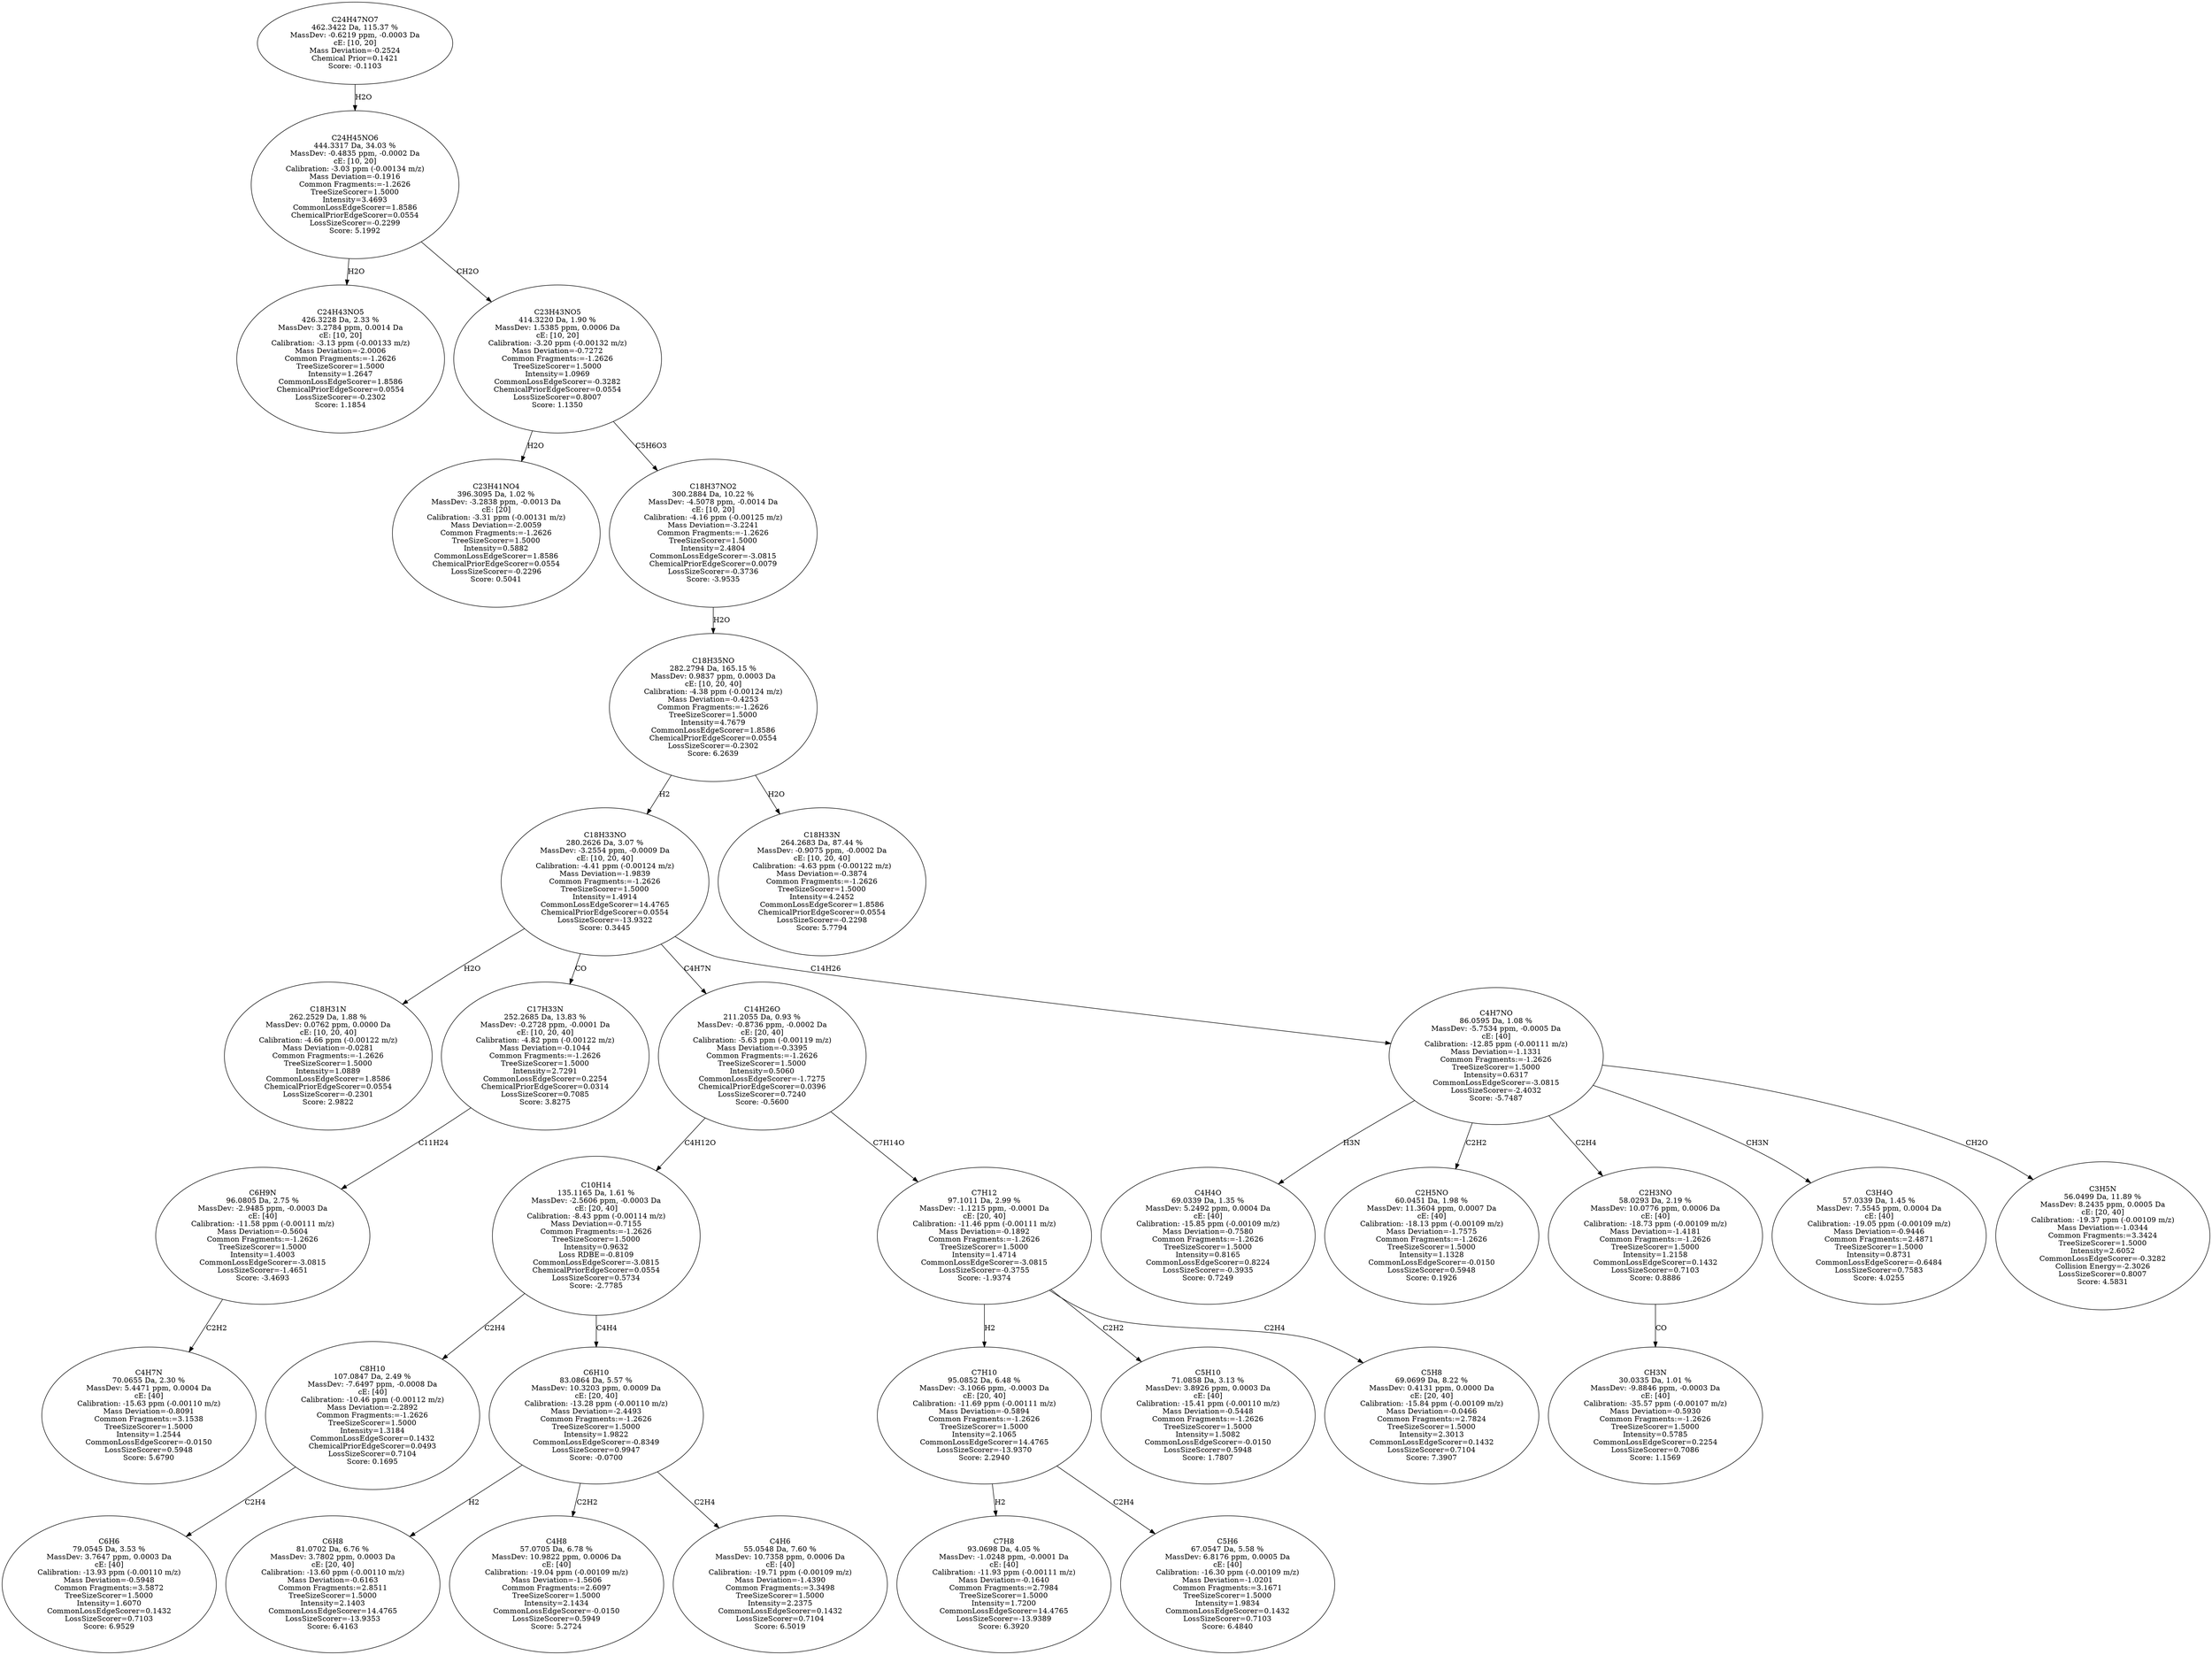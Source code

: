 strict digraph {
v1 [label="C24H43NO5\n426.3228 Da, 2.33 %\nMassDev: 3.2784 ppm, 0.0014 Da\ncE: [10, 20]\nCalibration: -3.13 ppm (-0.00133 m/z)\nMass Deviation=-2.0006\nCommon Fragments:=-1.2626\nTreeSizeScorer=1.5000\nIntensity=1.2647\nCommonLossEdgeScorer=1.8586\nChemicalPriorEdgeScorer=0.0554\nLossSizeScorer=-0.2302\nScore: 1.1854"];
v2 [label="C23H41NO4\n396.3095 Da, 1.02 %\nMassDev: -3.2838 ppm, -0.0013 Da\ncE: [20]\nCalibration: -3.31 ppm (-0.00131 m/z)\nMass Deviation=-2.0059\nCommon Fragments:=-1.2626\nTreeSizeScorer=1.5000\nIntensity=0.5882\nCommonLossEdgeScorer=1.8586\nChemicalPriorEdgeScorer=0.0554\nLossSizeScorer=-0.2296\nScore: 0.5041"];
v3 [label="C18H31N\n262.2529 Da, 1.88 %\nMassDev: 0.0762 ppm, 0.0000 Da\ncE: [10, 20, 40]\nCalibration: -4.66 ppm (-0.00122 m/z)\nMass Deviation=-0.0281\nCommon Fragments:=-1.2626\nTreeSizeScorer=1.5000\nIntensity=1.0889\nCommonLossEdgeScorer=1.8586\nChemicalPriorEdgeScorer=0.0554\nLossSizeScorer=-0.2301\nScore: 2.9822"];
v4 [label="C4H7N\n70.0655 Da, 2.30 %\nMassDev: 5.4471 ppm, 0.0004 Da\ncE: [40]\nCalibration: -15.63 ppm (-0.00110 m/z)\nMass Deviation=-0.8091\nCommon Fragments:=3.1538\nTreeSizeScorer=1.5000\nIntensity=1.2544\nCommonLossEdgeScorer=-0.0150\nLossSizeScorer=0.5948\nScore: 5.6790"];
v5 [label="C6H9N\n96.0805 Da, 2.75 %\nMassDev: -2.9485 ppm, -0.0003 Da\ncE: [40]\nCalibration: -11.58 ppm (-0.00111 m/z)\nMass Deviation=-0.5604\nCommon Fragments:=-1.2626\nTreeSizeScorer=1.5000\nIntensity=1.4003\nCommonLossEdgeScorer=-3.0815\nLossSizeScorer=-1.4651\nScore: -3.4693"];
v6 [label="C17H33N\n252.2685 Da, 13.83 %\nMassDev: -0.2728 ppm, -0.0001 Da\ncE: [10, 20, 40]\nCalibration: -4.82 ppm (-0.00122 m/z)\nMass Deviation=-0.1044\nCommon Fragments:=-1.2626\nTreeSizeScorer=1.5000\nIntensity=2.7291\nCommonLossEdgeScorer=0.2254\nChemicalPriorEdgeScorer=0.0314\nLossSizeScorer=0.7085\nScore: 3.8275"];
v7 [label="C6H6\n79.0545 Da, 3.53 %\nMassDev: 3.7647 ppm, 0.0003 Da\ncE: [40]\nCalibration: -13.93 ppm (-0.00110 m/z)\nMass Deviation=-0.5948\nCommon Fragments:=3.5872\nTreeSizeScorer=1.5000\nIntensity=1.6070\nCommonLossEdgeScorer=0.1432\nLossSizeScorer=0.7103\nScore: 6.9529"];
v8 [label="C8H10\n107.0847 Da, 2.49 %\nMassDev: -7.6497 ppm, -0.0008 Da\ncE: [40]\nCalibration: -10.46 ppm (-0.00112 m/z)\nMass Deviation=-2.2892\nCommon Fragments:=-1.2626\nTreeSizeScorer=1.5000\nIntensity=1.3184\nCommonLossEdgeScorer=0.1432\nChemicalPriorEdgeScorer=0.0493\nLossSizeScorer=0.7104\nScore: 0.1695"];
v9 [label="C6H8\n81.0702 Da, 6.76 %\nMassDev: 3.7802 ppm, 0.0003 Da\ncE: [20, 40]\nCalibration: -13.60 ppm (-0.00110 m/z)\nMass Deviation=-0.6163\nCommon Fragments:=2.8511\nTreeSizeScorer=1.5000\nIntensity=2.1403\nCommonLossEdgeScorer=14.4765\nLossSizeScorer=-13.9353\nScore: 6.4163"];
v10 [label="C4H8\n57.0705 Da, 6.78 %\nMassDev: 10.9822 ppm, 0.0006 Da\ncE: [40]\nCalibration: -19.04 ppm (-0.00109 m/z)\nMass Deviation=-1.5606\nCommon Fragments:=2.6097\nTreeSizeScorer=1.5000\nIntensity=2.1434\nCommonLossEdgeScorer=-0.0150\nLossSizeScorer=0.5949\nScore: 5.2724"];
v11 [label="C4H6\n55.0548 Da, 7.60 %\nMassDev: 10.7358 ppm, 0.0006 Da\ncE: [40]\nCalibration: -19.71 ppm (-0.00109 m/z)\nMass Deviation=-1.4390\nCommon Fragments:=3.3498\nTreeSizeScorer=1.5000\nIntensity=2.2375\nCommonLossEdgeScorer=0.1432\nLossSizeScorer=0.7104\nScore: 6.5019"];
v12 [label="C6H10\n83.0864 Da, 5.57 %\nMassDev: 10.3203 ppm, 0.0009 Da\ncE: [20, 40]\nCalibration: -13.28 ppm (-0.00110 m/z)\nMass Deviation=-2.4493\nCommon Fragments:=-1.2626\nTreeSizeScorer=1.5000\nIntensity=1.9822\nCommonLossEdgeScorer=-0.8349\nLossSizeScorer=0.9947\nScore: -0.0700"];
v13 [label="C10H14\n135.1165 Da, 1.61 %\nMassDev: -2.5606 ppm, -0.0003 Da\ncE: [20, 40]\nCalibration: -8.43 ppm (-0.00114 m/z)\nMass Deviation=-0.7155\nCommon Fragments:=-1.2626\nTreeSizeScorer=1.5000\nIntensity=0.9632\nLoss RDBE=-0.8109\nCommonLossEdgeScorer=-3.0815\nChemicalPriorEdgeScorer=0.0554\nLossSizeScorer=0.5734\nScore: -2.7785"];
v14 [label="C7H8\n93.0698 Da, 4.05 %\nMassDev: -1.0248 ppm, -0.0001 Da\ncE: [40]\nCalibration: -11.93 ppm (-0.00111 m/z)\nMass Deviation=-0.1640\nCommon Fragments:=2.7984\nTreeSizeScorer=1.5000\nIntensity=1.7200\nCommonLossEdgeScorer=14.4765\nLossSizeScorer=-13.9389\nScore: 6.3920"];
v15 [label="C5H6\n67.0547 Da, 5.58 %\nMassDev: 6.8176 ppm, 0.0005 Da\ncE: [40]\nCalibration: -16.30 ppm (-0.00109 m/z)\nMass Deviation=-1.0201\nCommon Fragments:=3.1671\nTreeSizeScorer=1.5000\nIntensity=1.9834\nCommonLossEdgeScorer=0.1432\nLossSizeScorer=0.7103\nScore: 6.4840"];
v16 [label="C7H10\n95.0852 Da, 6.48 %\nMassDev: -3.1066 ppm, -0.0003 Da\ncE: [20, 40]\nCalibration: -11.69 ppm (-0.00111 m/z)\nMass Deviation=-0.5894\nCommon Fragments:=-1.2626\nTreeSizeScorer=1.5000\nIntensity=2.1065\nCommonLossEdgeScorer=14.4765\nLossSizeScorer=-13.9370\nScore: 2.2940"];
v17 [label="C5H10\n71.0858 Da, 3.13 %\nMassDev: 3.8926 ppm, 0.0003 Da\ncE: [40]\nCalibration: -15.41 ppm (-0.00110 m/z)\nMass Deviation=-0.5448\nCommon Fragments:=-1.2626\nTreeSizeScorer=1.5000\nIntensity=1.5082\nCommonLossEdgeScorer=-0.0150\nLossSizeScorer=0.5948\nScore: 1.7807"];
v18 [label="C5H8\n69.0699 Da, 8.22 %\nMassDev: 0.4131 ppm, 0.0000 Da\ncE: [20, 40]\nCalibration: -15.84 ppm (-0.00109 m/z)\nMass Deviation=-0.0466\nCommon Fragments:=2.7824\nTreeSizeScorer=1.5000\nIntensity=2.3013\nCommonLossEdgeScorer=0.1432\nLossSizeScorer=0.7104\nScore: 7.3907"];
v19 [label="C7H12\n97.1011 Da, 2.99 %\nMassDev: -1.1215 ppm, -0.0001 Da\ncE: [20, 40]\nCalibration: -11.46 ppm (-0.00111 m/z)\nMass Deviation=-0.1892\nCommon Fragments:=-1.2626\nTreeSizeScorer=1.5000\nIntensity=1.4714\nCommonLossEdgeScorer=-3.0815\nLossSizeScorer=-0.3755\nScore: -1.9374"];
v20 [label="C14H26O\n211.2055 Da, 0.93 %\nMassDev: -0.8736 ppm, -0.0002 Da\ncE: [20, 40]\nCalibration: -5.63 ppm (-0.00119 m/z)\nMass Deviation=-0.3395\nCommon Fragments:=-1.2626\nTreeSizeScorer=1.5000\nIntensity=0.5060\nCommonLossEdgeScorer=-1.7275\nChemicalPriorEdgeScorer=0.0396\nLossSizeScorer=0.7240\nScore: -0.5600"];
v21 [label="C4H4O\n69.0339 Da, 1.35 %\nMassDev: 5.2492 ppm, 0.0004 Da\ncE: [40]\nCalibration: -15.85 ppm (-0.00109 m/z)\nMass Deviation=-0.7580\nCommon Fragments:=-1.2626\nTreeSizeScorer=1.5000\nIntensity=0.8165\nCommonLossEdgeScorer=0.8224\nLossSizeScorer=-0.3935\nScore: 0.7249"];
v22 [label="C2H5NO\n60.0451 Da, 1.98 %\nMassDev: 11.3604 ppm, 0.0007 Da\ncE: [40]\nCalibration: -18.13 ppm (-0.00109 m/z)\nMass Deviation=-1.7575\nCommon Fragments:=-1.2626\nTreeSizeScorer=1.5000\nIntensity=1.1328\nCommonLossEdgeScorer=-0.0150\nLossSizeScorer=0.5948\nScore: 0.1926"];
v23 [label="CH3N\n30.0335 Da, 1.01 %\nMassDev: -9.8846 ppm, -0.0003 Da\ncE: [40]\nCalibration: -35.57 ppm (-0.00107 m/z)\nMass Deviation=-0.5930\nCommon Fragments:=-1.2626\nTreeSizeScorer=1.5000\nIntensity=0.5785\nCommonLossEdgeScorer=0.2254\nLossSizeScorer=0.7086\nScore: 1.1569"];
v24 [label="C2H3NO\n58.0293 Da, 2.19 %\nMassDev: 10.0776 ppm, 0.0006 Da\ncE: [40]\nCalibration: -18.73 ppm (-0.00109 m/z)\nMass Deviation=-1.4181\nCommon Fragments:=-1.2626\nTreeSizeScorer=1.5000\nIntensity=1.2158\nCommonLossEdgeScorer=0.1432\nLossSizeScorer=0.7103\nScore: 0.8886"];
v25 [label="C3H4O\n57.0339 Da, 1.45 %\nMassDev: 7.5545 ppm, 0.0004 Da\ncE: [40]\nCalibration: -19.05 ppm (-0.00109 m/z)\nMass Deviation=-0.9446\nCommon Fragments:=2.4871\nTreeSizeScorer=1.5000\nIntensity=0.8731\nCommonLossEdgeScorer=-0.6484\nLossSizeScorer=0.7583\nScore: 4.0255"];
v26 [label="C3H5N\n56.0499 Da, 11.89 %\nMassDev: 8.2435 ppm, 0.0005 Da\ncE: [20, 40]\nCalibration: -19.37 ppm (-0.00109 m/z)\nMass Deviation=-1.0344\nCommon Fragments:=3.3424\nTreeSizeScorer=1.5000\nIntensity=2.6052\nCommonLossEdgeScorer=-0.3282\nCollision Energy=-2.3026\nLossSizeScorer=0.8007\nScore: 4.5831"];
v27 [label="C4H7NO\n86.0595 Da, 1.08 %\nMassDev: -5.7534 ppm, -0.0005 Da\ncE: [40]\nCalibration: -12.85 ppm (-0.00111 m/z)\nMass Deviation=-1.1331\nCommon Fragments:=-1.2626\nTreeSizeScorer=1.5000\nIntensity=0.6317\nCommonLossEdgeScorer=-3.0815\nLossSizeScorer=-2.4032\nScore: -5.7487"];
v28 [label="C18H33NO\n280.2626 Da, 3.07 %\nMassDev: -3.2554 ppm, -0.0009 Da\ncE: [10, 20, 40]\nCalibration: -4.41 ppm (-0.00124 m/z)\nMass Deviation=-1.9839\nCommon Fragments:=-1.2626\nTreeSizeScorer=1.5000\nIntensity=1.4914\nCommonLossEdgeScorer=14.4765\nChemicalPriorEdgeScorer=0.0554\nLossSizeScorer=-13.9322\nScore: 0.3445"];
v29 [label="C18H33N\n264.2683 Da, 87.44 %\nMassDev: -0.9075 ppm, -0.0002 Da\ncE: [10, 20, 40]\nCalibration: -4.63 ppm (-0.00122 m/z)\nMass Deviation=-0.3874\nCommon Fragments:=-1.2626\nTreeSizeScorer=1.5000\nIntensity=4.2452\nCommonLossEdgeScorer=1.8586\nChemicalPriorEdgeScorer=0.0554\nLossSizeScorer=-0.2298\nScore: 5.7794"];
v30 [label="C18H35NO\n282.2794 Da, 165.15 %\nMassDev: 0.9837 ppm, 0.0003 Da\ncE: [10, 20, 40]\nCalibration: -4.38 ppm (-0.00124 m/z)\nMass Deviation=-0.4253\nCommon Fragments:=-1.2626\nTreeSizeScorer=1.5000\nIntensity=4.7679\nCommonLossEdgeScorer=1.8586\nChemicalPriorEdgeScorer=0.0554\nLossSizeScorer=-0.2302\nScore: 6.2639"];
v31 [label="C18H37NO2\n300.2884 Da, 10.22 %\nMassDev: -4.5078 ppm, -0.0014 Da\ncE: [10, 20]\nCalibration: -4.16 ppm (-0.00125 m/z)\nMass Deviation=-3.2241\nCommon Fragments:=-1.2626\nTreeSizeScorer=1.5000\nIntensity=2.4804\nCommonLossEdgeScorer=-3.0815\nChemicalPriorEdgeScorer=0.0079\nLossSizeScorer=-0.3736\nScore: -3.9535"];
v32 [label="C23H43NO5\n414.3220 Da, 1.90 %\nMassDev: 1.5385 ppm, 0.0006 Da\ncE: [10, 20]\nCalibration: -3.20 ppm (-0.00132 m/z)\nMass Deviation=-0.7272\nCommon Fragments:=-1.2626\nTreeSizeScorer=1.5000\nIntensity=1.0969\nCommonLossEdgeScorer=-0.3282\nChemicalPriorEdgeScorer=0.0554\nLossSizeScorer=0.8007\nScore: 1.1350"];
v33 [label="C24H45NO6\n444.3317 Da, 34.03 %\nMassDev: -0.4835 ppm, -0.0002 Da\ncE: [10, 20]\nCalibration: -3.03 ppm (-0.00134 m/z)\nMass Deviation=-0.1916\nCommon Fragments:=-1.2626\nTreeSizeScorer=1.5000\nIntensity=3.4693\nCommonLossEdgeScorer=1.8586\nChemicalPriorEdgeScorer=0.0554\nLossSizeScorer=-0.2299\nScore: 5.1992"];
v34 [label="C24H47NO7\n462.3422 Da, 115.37 %\nMassDev: -0.6219 ppm, -0.0003 Da\ncE: [10, 20]\nMass Deviation=-0.2524\nChemical Prior=0.1421\nScore: -0.1103"];
v33 -> v1 [label="H2O"];
v32 -> v2 [label="H2O"];
v28 -> v3 [label="H2O"];
v5 -> v4 [label="C2H2"];
v6 -> v5 [label="C11H24"];
v28 -> v6 [label="CO"];
v8 -> v7 [label="C2H4"];
v13 -> v8 [label="C2H4"];
v12 -> v9 [label="H2"];
v12 -> v10 [label="C2H2"];
v12 -> v11 [label="C2H4"];
v13 -> v12 [label="C4H4"];
v20 -> v13 [label="C4H12O"];
v16 -> v14 [label="H2"];
v16 -> v15 [label="C2H4"];
v19 -> v16 [label="H2"];
v19 -> v17 [label="C2H2"];
v19 -> v18 [label="C2H4"];
v20 -> v19 [label="C7H14O"];
v28 -> v20 [label="C4H7N"];
v27 -> v21 [label="H3N"];
v27 -> v22 [label="C2H2"];
v24 -> v23 [label="CO"];
v27 -> v24 [label="C2H4"];
v27 -> v25 [label="CH3N"];
v27 -> v26 [label="CH2O"];
v28 -> v27 [label="C14H26"];
v30 -> v28 [label="H2"];
v30 -> v29 [label="H2O"];
v31 -> v30 [label="H2O"];
v32 -> v31 [label="C5H6O3"];
v33 -> v32 [label="CH2O"];
v34 -> v33 [label="H2O"];
}